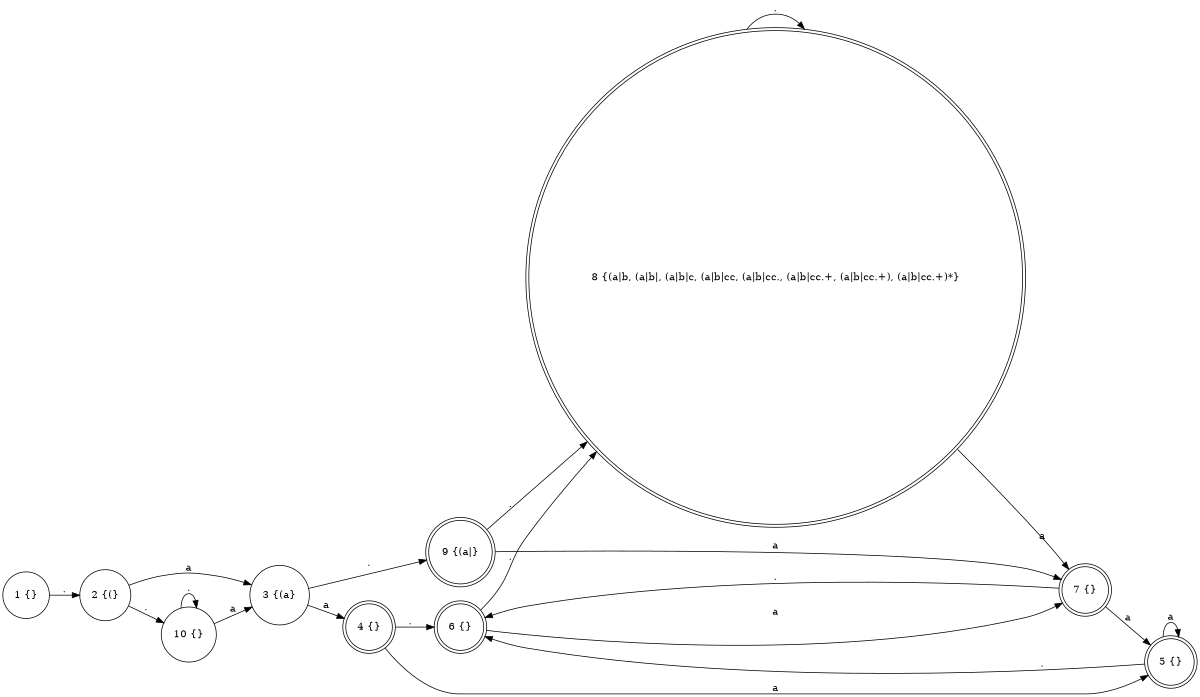 digraph {
  rankdir=LR;
  size="8,5"
  node[shape=doublecircle,label=""]; 4 8 7 9 6 5;
  node[shape=circle,label=""];
  4[label="4 {}"];
  8[label="8 {(a|b, (a|b|, (a|b|c, (a|b|cc, (a|b|cc., (a|b|cc.+, (a|b|cc.+), (a|b|cc.+)*}"];
  1[label="1 {}"];
  5[label="5 {}"];
  9[label="9 {(a|}"];
  6[label="6 {}"];
  3[label="3 {(a}"];
  7[label="7 {}"];
  2[label="2 {(}"];
  10[label="10 {}"];
  4 -> 6[label="."];
  4 -> 5[label="a"];
  8 -> 8[label="."];
  8 -> 7[label="a"];
  1 -> 2[label="."];
  5 -> 6[label="."];
  5 -> 5[label="a"];
  9 -> 8[label="."];
  9 -> 7[label="a"];
  6 -> 8[label="."];
  6 -> 7[label="a"];
  3 -> 4[label="a"];
  3 -> 9[label="."];
  7 -> 6[label="."];
  7 -> 5[label="a"];
  2 -> 3[label="a"];
  2 -> 10[label="."];
  10 -> 3[label="a"];
  10 -> 10[label="."];
}